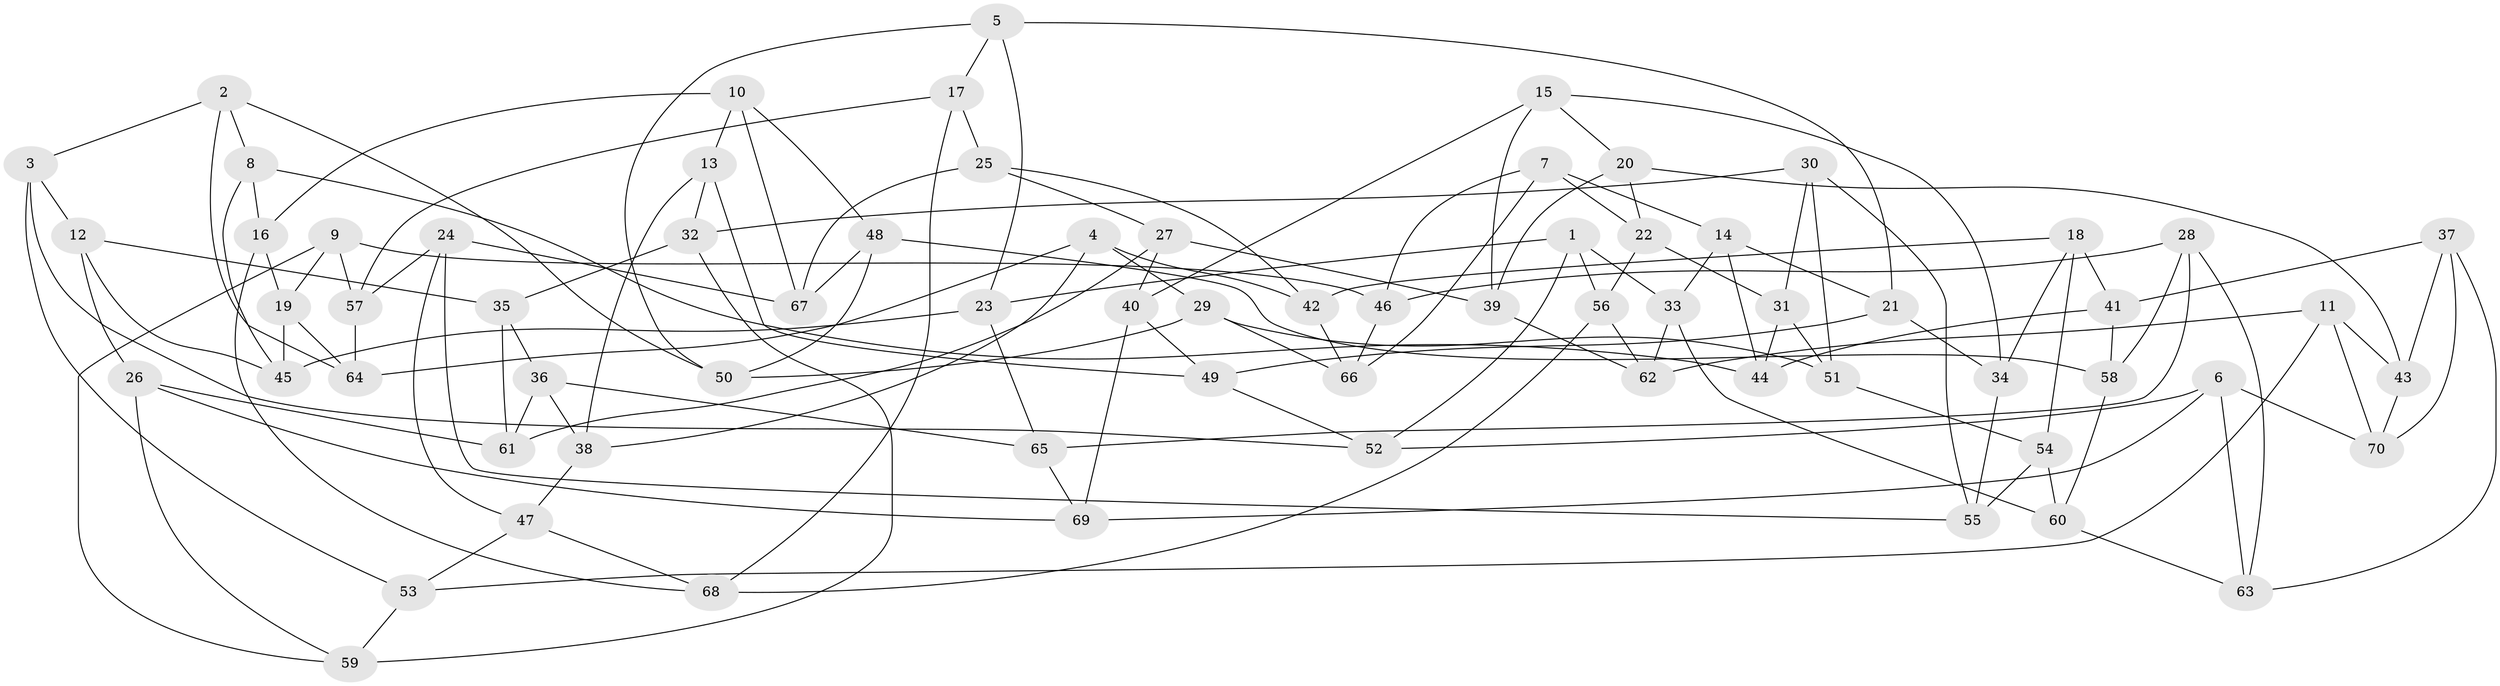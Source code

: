 // coarse degree distribution, {6: 0.5641025641025641, 4: 0.1794871794871795, 5: 0.20512820512820512, 3: 0.05128205128205128}
// Generated by graph-tools (version 1.1) at 2025/42/03/06/25 10:42:25]
// undirected, 70 vertices, 140 edges
graph export_dot {
graph [start="1"]
  node [color=gray90,style=filled];
  1;
  2;
  3;
  4;
  5;
  6;
  7;
  8;
  9;
  10;
  11;
  12;
  13;
  14;
  15;
  16;
  17;
  18;
  19;
  20;
  21;
  22;
  23;
  24;
  25;
  26;
  27;
  28;
  29;
  30;
  31;
  32;
  33;
  34;
  35;
  36;
  37;
  38;
  39;
  40;
  41;
  42;
  43;
  44;
  45;
  46;
  47;
  48;
  49;
  50;
  51;
  52;
  53;
  54;
  55;
  56;
  57;
  58;
  59;
  60;
  61;
  62;
  63;
  64;
  65;
  66;
  67;
  68;
  69;
  70;
  1 -- 23;
  1 -- 33;
  1 -- 56;
  1 -- 52;
  2 -- 8;
  2 -- 50;
  2 -- 3;
  2 -- 64;
  3 -- 52;
  3 -- 12;
  3 -- 53;
  4 -- 38;
  4 -- 64;
  4 -- 42;
  4 -- 29;
  5 -- 17;
  5 -- 50;
  5 -- 21;
  5 -- 23;
  6 -- 69;
  6 -- 52;
  6 -- 70;
  6 -- 63;
  7 -- 46;
  7 -- 14;
  7 -- 66;
  7 -- 22;
  8 -- 45;
  8 -- 16;
  8 -- 44;
  9 -- 57;
  9 -- 46;
  9 -- 59;
  9 -- 19;
  10 -- 67;
  10 -- 13;
  10 -- 16;
  10 -- 48;
  11 -- 62;
  11 -- 43;
  11 -- 70;
  11 -- 53;
  12 -- 26;
  12 -- 35;
  12 -- 45;
  13 -- 38;
  13 -- 32;
  13 -- 49;
  14 -- 33;
  14 -- 21;
  14 -- 44;
  15 -- 20;
  15 -- 34;
  15 -- 40;
  15 -- 39;
  16 -- 68;
  16 -- 19;
  17 -- 57;
  17 -- 25;
  17 -- 68;
  18 -- 54;
  18 -- 41;
  18 -- 34;
  18 -- 42;
  19 -- 64;
  19 -- 45;
  20 -- 43;
  20 -- 39;
  20 -- 22;
  21 -- 34;
  21 -- 49;
  22 -- 56;
  22 -- 31;
  23 -- 45;
  23 -- 65;
  24 -- 67;
  24 -- 57;
  24 -- 55;
  24 -- 47;
  25 -- 42;
  25 -- 27;
  25 -- 67;
  26 -- 69;
  26 -- 59;
  26 -- 61;
  27 -- 40;
  27 -- 39;
  27 -- 61;
  28 -- 65;
  28 -- 58;
  28 -- 63;
  28 -- 46;
  29 -- 66;
  29 -- 50;
  29 -- 51;
  30 -- 51;
  30 -- 31;
  30 -- 32;
  30 -- 55;
  31 -- 51;
  31 -- 44;
  32 -- 59;
  32 -- 35;
  33 -- 62;
  33 -- 60;
  34 -- 55;
  35 -- 61;
  35 -- 36;
  36 -- 61;
  36 -- 65;
  36 -- 38;
  37 -- 70;
  37 -- 43;
  37 -- 63;
  37 -- 41;
  38 -- 47;
  39 -- 62;
  40 -- 69;
  40 -- 49;
  41 -- 58;
  41 -- 44;
  42 -- 66;
  43 -- 70;
  46 -- 66;
  47 -- 68;
  47 -- 53;
  48 -- 50;
  48 -- 58;
  48 -- 67;
  49 -- 52;
  51 -- 54;
  53 -- 59;
  54 -- 60;
  54 -- 55;
  56 -- 62;
  56 -- 68;
  57 -- 64;
  58 -- 60;
  60 -- 63;
  65 -- 69;
}
